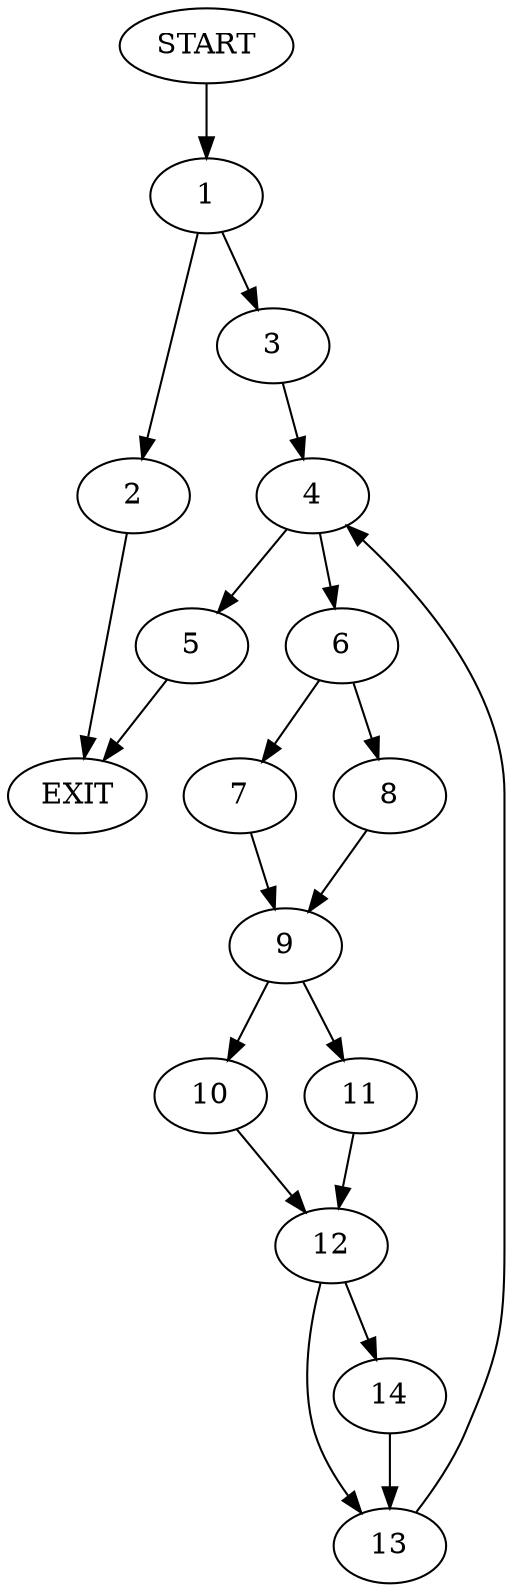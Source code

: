 digraph {
0 [label="START"]
15 [label="EXIT"]
0 -> 1
1 -> 2
1 -> 3
3 -> 4
2 -> 15
4 -> 5
4 -> 6
6 -> 7
6 -> 8
5 -> 15
8 -> 9
7 -> 9
9 -> 10
9 -> 11
11 -> 12
10 -> 12
12 -> 13
12 -> 14
14 -> 13
13 -> 4
}
